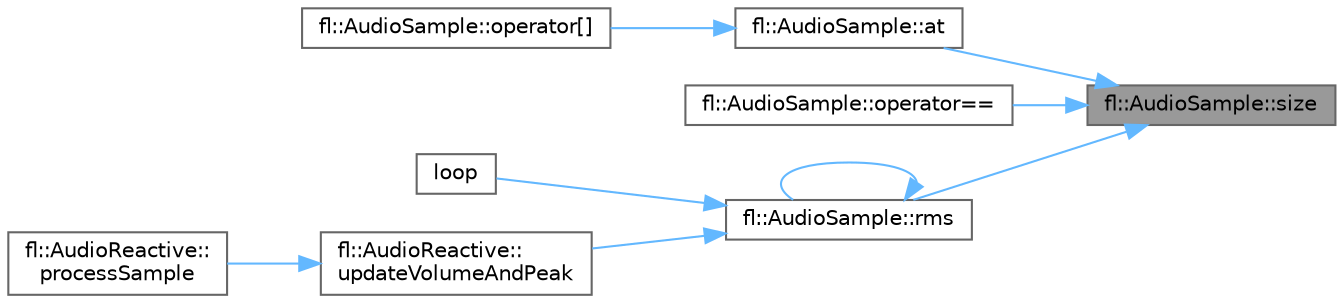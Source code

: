 digraph "fl::AudioSample::size"
{
 // INTERACTIVE_SVG=YES
 // LATEX_PDF_SIZE
  bgcolor="transparent";
  edge [fontname=Helvetica,fontsize=10,labelfontname=Helvetica,labelfontsize=10];
  node [fontname=Helvetica,fontsize=10,shape=box,height=0.2,width=0.4];
  rankdir="RL";
  Node1 [id="Node000001",label="fl::AudioSample::size",height=0.2,width=0.4,color="gray40", fillcolor="grey60", style="filled", fontcolor="black",tooltip=" "];
  Node1 -> Node2 [id="edge1_Node000001_Node000002",dir="back",color="steelblue1",style="solid",tooltip=" "];
  Node2 [id="Node000002",label="fl::AudioSample::at",height=0.2,width=0.4,color="grey40", fillcolor="white", style="filled",URL="$d0/de1/classfl_1_1_audio_sample_adc21d19aefdc8ae51d1bf8d415f83a86.html#adc21d19aefdc8ae51d1bf8d415f83a86",tooltip=" "];
  Node2 -> Node3 [id="edge2_Node000002_Node000003",dir="back",color="steelblue1",style="solid",tooltip=" "];
  Node3 [id="Node000003",label="fl::AudioSample::operator[]",height=0.2,width=0.4,color="grey40", fillcolor="white", style="filled",URL="$d0/de1/classfl_1_1_audio_sample_a9f47bd0402dbf509103306eb193a2b71.html#a9f47bd0402dbf509103306eb193a2b71",tooltip=" "];
  Node1 -> Node4 [id="edge3_Node000001_Node000004",dir="back",color="steelblue1",style="solid",tooltip=" "];
  Node4 [id="Node000004",label="fl::AudioSample::operator==",height=0.2,width=0.4,color="grey40", fillcolor="white", style="filled",URL="$d0/de1/classfl_1_1_audio_sample_a9d6739e2e7309d1e83b83e4273660862.html#a9d6739e2e7309d1e83b83e4273660862",tooltip=" "];
  Node1 -> Node5 [id="edge4_Node000001_Node000005",dir="back",color="steelblue1",style="solid",tooltip=" "];
  Node5 [id="Node000005",label="fl::AudioSample::rms",height=0.2,width=0.4,color="grey40", fillcolor="white", style="filled",URL="$d0/de1/classfl_1_1_audio_sample_aad106b78fa799d9dbf91f0be71ced341.html#aad106b78fa799d9dbf91f0be71ced341",tooltip=" "];
  Node5 -> Node6 [id="edge5_Node000005_Node000006",dir="back",color="steelblue1",style="solid",tooltip=" "];
  Node6 [id="Node000006",label="loop",height=0.2,width=0.4,color="grey40", fillcolor="white", style="filled",URL="$da/dc7/advanced_8h_afe461d27b9c48d5921c00d521181f12f.html#afe461d27b9c48d5921c00d521181f12f",tooltip=" "];
  Node5 -> Node5 [id="edge6_Node000005_Node000005",dir="back",color="steelblue1",style="solid",tooltip=" "];
  Node5 -> Node7 [id="edge7_Node000005_Node000007",dir="back",color="steelblue1",style="solid",tooltip=" "];
  Node7 [id="Node000007",label="fl::AudioReactive::\lupdateVolumeAndPeak",height=0.2,width=0.4,color="grey40", fillcolor="white", style="filled",URL="$d3/d40/classfl_1_1_audio_reactive_a7284a7527968daabb94441f3ce61a191.html#a7284a7527968daabb94441f3ce61a191",tooltip=" "];
  Node7 -> Node8 [id="edge8_Node000007_Node000008",dir="back",color="steelblue1",style="solid",tooltip=" "];
  Node8 [id="Node000008",label="fl::AudioReactive::\lprocessSample",height=0.2,width=0.4,color="grey40", fillcolor="white", style="filled",URL="$d3/d40/classfl_1_1_audio_reactive_af5d11059f30ab27a6ad49570e3cd9fb3.html#af5d11059f30ab27a6ad49570e3cd9fb3",tooltip=" "];
}
